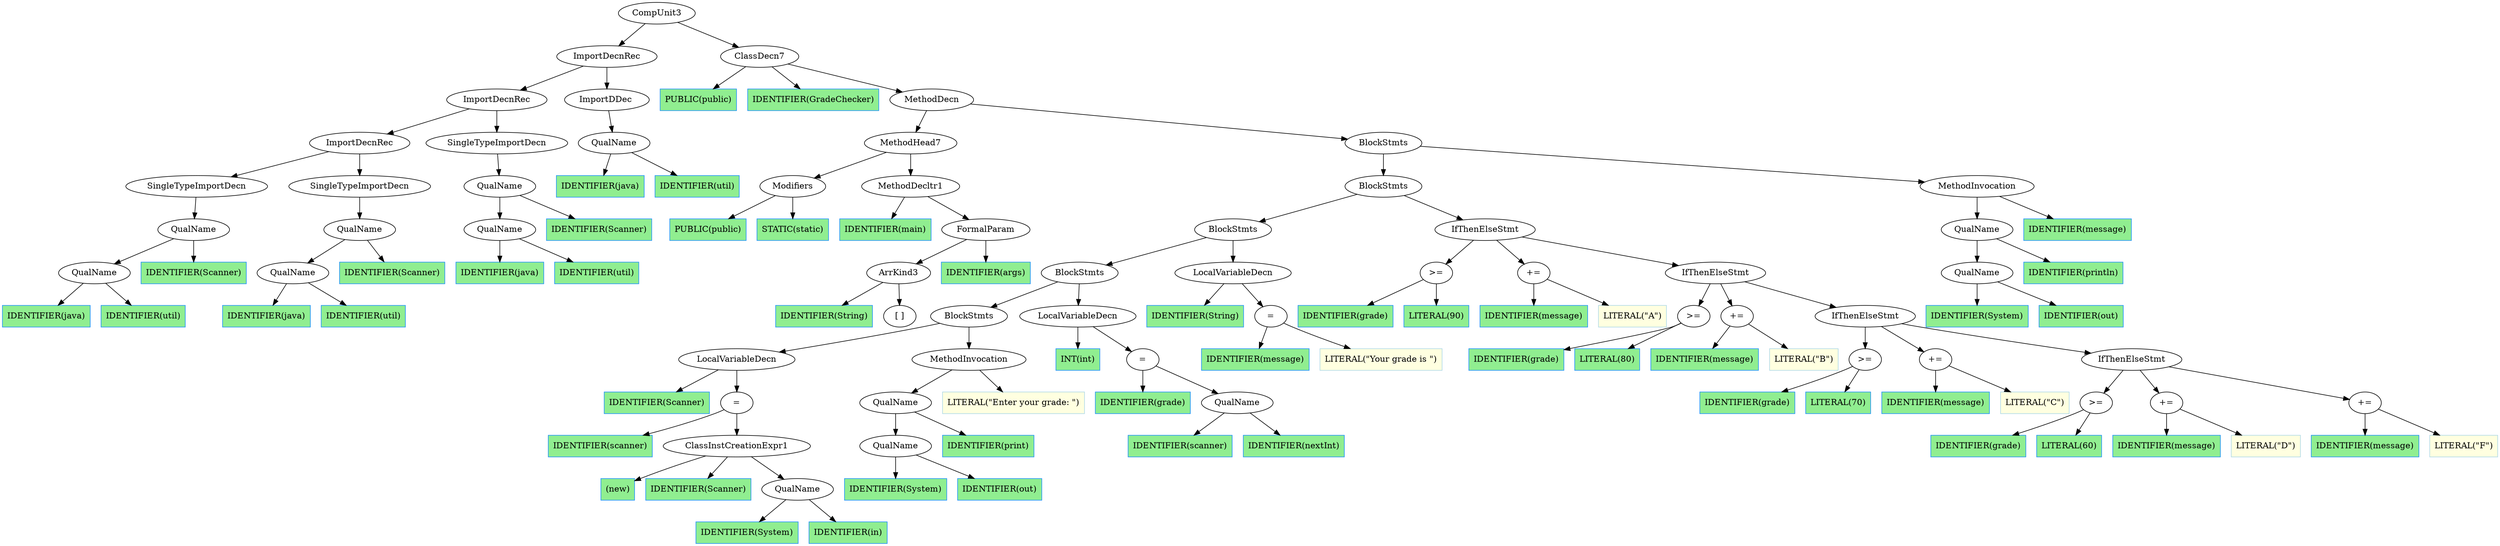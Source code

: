 digraph AST {
	ordering=out;
	1 [label="IDENTIFIER(java)" shape=box style=filled color="dodgerblue" fillcolor="lightgreen"];
	2 [label="IDENTIFIER(util)" shape=box style=filled color="dodgerblue" fillcolor="lightgreen"];
	3 [label="QualName"];
	3 -> 1;
	3 -> 2;
	4 [label="IDENTIFIER(Scanner)" shape=box style=filled color="dodgerblue" fillcolor="lightgreen"];
	5 [label="QualName"];
	5 -> 3;
	5 -> 4;
	6 [label="SingleTypeImportDecn"];
	6 -> 5;
	7 [label="IDENTIFIER(java)" shape=box style=filled color="dodgerblue" fillcolor="lightgreen"];
	8 [label="IDENTIFIER(util)" shape=box style=filled color="dodgerblue" fillcolor="lightgreen"];
	9 [label="QualName"];
	9 -> 7;
	9 -> 8;
	10 [label="IDENTIFIER(Scanner)" shape=box style=filled color="dodgerblue" fillcolor="lightgreen"];
	11 [label="QualName"];
	11 -> 9;
	11 -> 10;
	12 [label="SingleTypeImportDecn"];
	12 -> 11;
	13 [label="ImportDecnRec"];
	13 -> 6;
	13 -> 12;
	14 [label="IDENTIFIER(java)" shape=box style=filled color="dodgerblue" fillcolor="lightgreen"];
	15 [label="IDENTIFIER(util)" shape=box style=filled color="dodgerblue" fillcolor="lightgreen"];
	16 [label="QualName"];
	16 -> 14;
	16 -> 15;
	17 [label="IDENTIFIER(Scanner)" shape=box style=filled color="dodgerblue" fillcolor="lightgreen"];
	18 [label="QualName"];
	18 -> 16;
	18 -> 17;
	19 [label="SingleTypeImportDecn"];
	19 -> 18;
	20 [label="ImportDecnRec"];
	20 -> 13;
	20 -> 19;
	21 [label="IDENTIFIER(java)" shape=box style=filled color="dodgerblue" fillcolor="lightgreen"];
	22 [label="IDENTIFIER(util)" shape=box style=filled color="dodgerblue" fillcolor="lightgreen"];
	23 [label="QualName"];
	23 -> 21;
	23 -> 22;
	24 [label="ImportDDec "];
	24 -> 23;
	25 [label="ImportDecnRec"];
	25 -> 20;
	25 -> 24;
	26 [label="PUBLIC(public)" shape=box style=filled color="dodgerblue" fillcolor="lightgreen"];
	27 [label="IDENTIFIER(GradeChecker)" shape=box style=filled color="dodgerblue" fillcolor="lightgreen"];
	28 [label="PUBLIC(public)" shape=box style=filled color="dodgerblue" fillcolor="lightgreen"];
	29 [label="STATIC(static)" shape=box style=filled color="dodgerblue" fillcolor="lightgreen"];
	30 [label="Modifiers"];
	30 -> 28;
	30 -> 29;
	31 [label="IDENTIFIER(main)" shape=box style=filled color="dodgerblue" fillcolor="lightgreen"];
	32 [label="IDENTIFIER(String)" shape=box style=filled color="dodgerblue" fillcolor="lightgreen"];
	34 [label="[ ]"];
	33 [label="ArrKind3"];
	33 -> 32;
	33 -> 34;
	35 [label="IDENTIFIER(args)" shape=box style=filled color="dodgerblue" fillcolor="lightgreen"];
	36 [label="FormalParam"];
	36 -> 33;
	36 -> 35;
	37 [label="MethodDecltr1"];
	37 -> 31;
	37 -> 36;
	38 [label="MethodHead7"];
	38 -> 30;
	38 -> 37;
	39 [label="IDENTIFIER(Scanner)" shape=box style=filled color="dodgerblue" fillcolor="lightgreen"];
	40 [label="IDENTIFIER(scanner)" shape=box style=filled color="dodgerblue" fillcolor="lightgreen"];
	41 [label="IDENTIFIER(Scanner)" shape=box style=filled color="dodgerblue" fillcolor="lightgreen"];
	42 [label="IDENTIFIER(System)" shape=box style=filled color="dodgerblue" fillcolor="lightgreen"];
	43 [label="IDENTIFIER(in)" shape=box style=filled color="dodgerblue" fillcolor="lightgreen"];
	44 [label="QualName"];
	44 -> 42;
	44 -> 43;
	45 [label="(new)" shape=box style=filled color="dodgerblue" fillcolor="lightgreen"];
	46 [label="ClassInstCreationExpr1"];
	46 -> 45;
	46 -> 41;
	46 -> 44;
	47 [label="="];
	47 -> 40;
	47 -> 46;
	48 [label="LocalVariableDecn"];
	48 -> 39;
	48 -> 47;
	49 [label="IDENTIFIER(System)" shape=box style=filled color="dodgerblue" fillcolor="lightgreen"];
	50 [label="IDENTIFIER(out)" shape=box style=filled color="dodgerblue" fillcolor="lightgreen"];
	51 [label="QualName"];
	51 -> 49;
	51 -> 50;
	52 [label="IDENTIFIER(print)" shape=box style=filled color="dodgerblue" fillcolor="lightgreen"];
	53 [label="QualName"];
	53 -> 51;
	53 -> 52;
	54 [label="LITERAL(\"Enter your grade: \")" shape=box style=filled color="lightblue" fillcolor="lightyellow"];
	55 [label="MethodInvocation"];
	55 -> 53;
	55 -> 54;
	56 [label="BlockStmts"];
	56 -> 48;
	56 -> 55;
	57 [label="INT(int)" shape=box style=filled color="dodgerblue" fillcolor="lightgreen"];
	58 [label="IDENTIFIER(grade)" shape=box style=filled color="dodgerblue" fillcolor="lightgreen"];
	59 [label="IDENTIFIER(scanner)" shape=box style=filled color="dodgerblue" fillcolor="lightgreen"];
	60 [label="IDENTIFIER(nextInt)" shape=box style=filled color="dodgerblue" fillcolor="lightgreen"];
	61 [label="QualName"];
	61 -> 59;
	61 -> 60;
	62 [label="="];
	62 -> 58;
	62 -> 61;
	63 [label="LocalVariableDecn"];
	63 -> 57;
	63 -> 62;
	64 [label="BlockStmts"];
	64 -> 56;
	64 -> 63;
	65 [label="IDENTIFIER(String)" shape=box style=filled color="dodgerblue" fillcolor="lightgreen"];
	66 [label="IDENTIFIER(message)" shape=box style=filled color="dodgerblue" fillcolor="lightgreen"];
	67 [label="LITERAL(\"Your grade is \")" shape=box style=filled color="lightblue" fillcolor="lightyellow"];
	68 [label="="];
	68 -> 66;
	68 -> 67;
	69 [label="LocalVariableDecn"];
	69 -> 65;
	69 -> 68;
	70 [label="BlockStmts"];
	70 -> 64;
	70 -> 69;
	71 [label="IDENTIFIER(grade)" shape=box style=filled color="dodgerblue" fillcolor="lightgreen"];
	72 [label="LITERAL(90)" shape=box style=filled color="dodgerblue" fillcolor="lightgreen"];
	73 [label=">="];
	73 -> 71;
	73 -> 72;
	74 [label="IDENTIFIER(message)" shape=box style=filled color="dodgerblue" fillcolor="lightgreen"];
	75 [label="LITERAL(\"A\")" shape=box style=filled color="lightblue" fillcolor="lightyellow"];
	76 [label="+="];
	76 -> 74;
	76 -> 75;
	77 [label="IDENTIFIER(grade)" shape=box style=filled color="dodgerblue" fillcolor="lightgreen"];
	78 [label="LITERAL(80)" shape=box style=filled color="dodgerblue" fillcolor="lightgreen"];
	79 [label=">="];
	79 -> 77;
	79 -> 78;
	80 [label="IDENTIFIER(message)" shape=box style=filled color="dodgerblue" fillcolor="lightgreen"];
	81 [label="LITERAL(\"B\")" shape=box style=filled color="lightblue" fillcolor="lightyellow"];
	82 [label="+="];
	82 -> 80;
	82 -> 81;
	83 [label="IDENTIFIER(grade)" shape=box style=filled color="dodgerblue" fillcolor="lightgreen"];
	84 [label="LITERAL(70)" shape=box style=filled color="dodgerblue" fillcolor="lightgreen"];
	85 [label=">="];
	85 -> 83;
	85 -> 84;
	86 [label="IDENTIFIER(message)" shape=box style=filled color="dodgerblue" fillcolor="lightgreen"];
	87 [label="LITERAL(\"C\")" shape=box style=filled color="lightblue" fillcolor="lightyellow"];
	88 [label="+="];
	88 -> 86;
	88 -> 87;
	89 [label="IDENTIFIER(grade)" shape=box style=filled color="dodgerblue" fillcolor="lightgreen"];
	90 [label="LITERAL(60)" shape=box style=filled color="dodgerblue" fillcolor="lightgreen"];
	91 [label=">="];
	91 -> 89;
	91 -> 90;
	92 [label="IDENTIFIER(message)" shape=box style=filled color="dodgerblue" fillcolor="lightgreen"];
	93 [label="LITERAL(\"D\")" shape=box style=filled color="lightblue" fillcolor="lightyellow"];
	94 [label="+="];
	94 -> 92;
	94 -> 93;
	95 [label="IDENTIFIER(message)" shape=box style=filled color="dodgerblue" fillcolor="lightgreen"];
	96 [label="LITERAL(\"F\")" shape=box style=filled color="lightblue" fillcolor="lightyellow"];
	97 [label="+="];
	97 -> 95;
	97 -> 96;
	98 [label="IfThenElseStmt"];
	98 -> 91;
	98 -> 94;
	98 -> 97;
	99 [label="IfThenElseStmt"];
	99 -> 85;
	99 -> 88;
	99 -> 98;
	100 [label="IfThenElseStmt"];
	100 -> 79;
	100 -> 82;
	100 -> 99;
	101 [label="IfThenElseStmt"];
	101 -> 73;
	101 -> 76;
	101 -> 100;
	102 [label="BlockStmts"];
	102 -> 70;
	102 -> 101;
	103 [label="IDENTIFIER(System)" shape=box style=filled color="dodgerblue" fillcolor="lightgreen"];
	104 [label="IDENTIFIER(out)" shape=box style=filled color="dodgerblue" fillcolor="lightgreen"];
	105 [label="QualName"];
	105 -> 103;
	105 -> 104;
	106 [label="IDENTIFIER(println)" shape=box style=filled color="dodgerblue" fillcolor="lightgreen"];
	107 [label="QualName"];
	107 -> 105;
	107 -> 106;
	108 [label="IDENTIFIER(message)" shape=box style=filled color="dodgerblue" fillcolor="lightgreen"];
	109 [label="MethodInvocation"];
	109 -> 107;
	109 -> 108;
	110 [label="BlockStmts"];
	110 -> 102;
	110 -> 109;
	111 [label="MethodDecn"];
	111 -> 38;
	111 -> 110;
	112 [label="ClassDecn7"];
	112 -> 26;
	112 -> 27;
	112 -> 111;
	113 [label="CompUnit3"];
	113 -> 25;
	113 -> 112;
}
